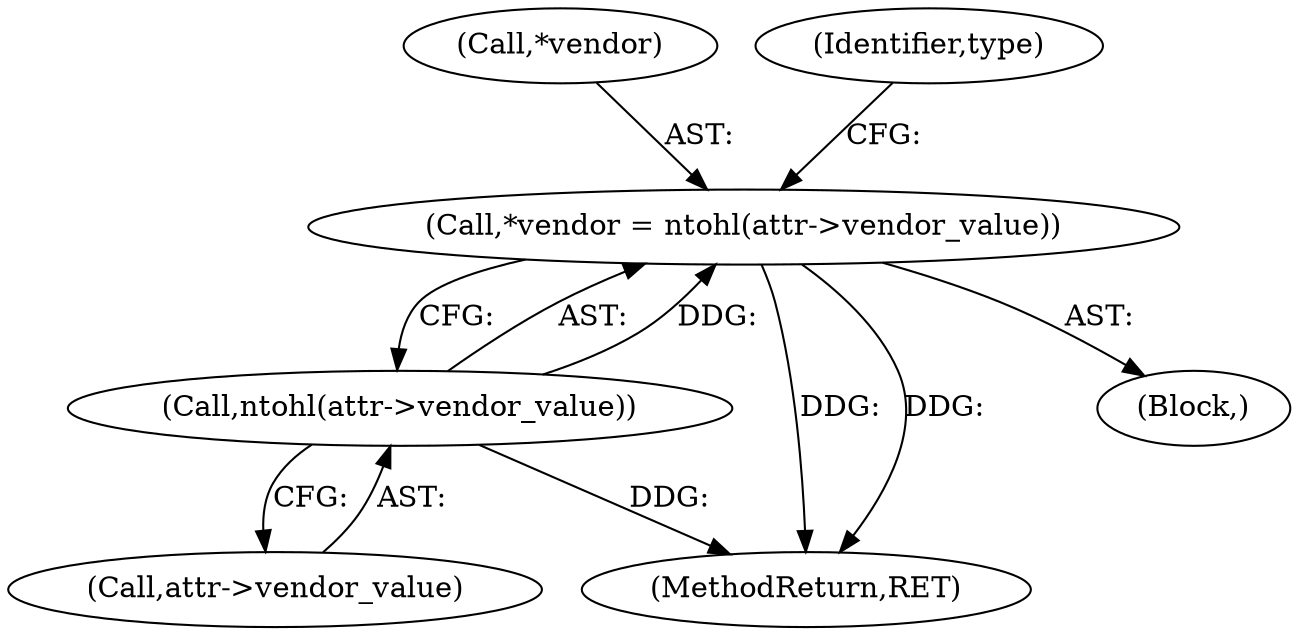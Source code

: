 digraph "0_php-radius_13c149b051f82b709e8d7cc32111e84b49d57234_0@pointer" {
"1000123" [label="(Call,*vendor = ntohl(attr->vendor_value))"];
"1000126" [label="(Call,ntohl(attr->vendor_value))"];
"1000166" [label="(MethodReturn,RET)"];
"1000126" [label="(Call,ntohl(attr->vendor_value))"];
"1000127" [label="(Call,attr->vendor_value)"];
"1000107" [label="(Block,)"];
"1000123" [label="(Call,*vendor = ntohl(attr->vendor_value))"];
"1000124" [label="(Call,*vendor)"];
"1000132" [label="(Identifier,type)"];
"1000123" -> "1000107"  [label="AST: "];
"1000123" -> "1000126"  [label="CFG: "];
"1000124" -> "1000123"  [label="AST: "];
"1000126" -> "1000123"  [label="AST: "];
"1000132" -> "1000123"  [label="CFG: "];
"1000123" -> "1000166"  [label="DDG: "];
"1000123" -> "1000166"  [label="DDG: "];
"1000126" -> "1000123"  [label="DDG: "];
"1000126" -> "1000127"  [label="CFG: "];
"1000127" -> "1000126"  [label="AST: "];
"1000126" -> "1000166"  [label="DDG: "];
}
